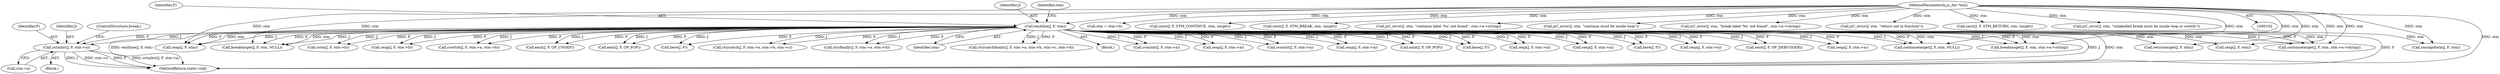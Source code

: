 digraph "0_ghostscript_5008105780c0b0182ea6eda83ad5598f225be3ee@pointer" {
"1000123" [label="(Call,cstmlist(J, F, stm->a))"];
"1000111" [label="(Call,emitline(J, F, stm))"];
"1000104" [label="(MethodParameterIn,js_Ast *stm)"];
"1000561" [label="(Call,breaktarget(J, F, stm, stm->a->string))"];
"1000647" [label="(Call,continuetarget(J, F, stm, NULL))"];
"1000513" [label="(Call,cstm(J, F, stm->b))"];
"1000104" [label="(MethodParameterIn,js_Ast *stm)"];
"1000414" [label="(Call,cexp(J, F, stm->b))"];
"1000492" [label="(Call,cswitch(J, F, stm->a, stm->b))"];
"1000126" [label="(Call,stm->a)"];
"1000622" [label="(Call,continuetarget(J, F, stm, stm->a->string))"];
"1000687" [label="(Call,emit(J, F, OP_UNDEF))"];
"1000693" [label="(Call,returntarget(J, F, stm))"];
"1000819" [label="(Call,cexp(J, F, stm))"];
"1000815" [label="(Call,emit(J, F, OP_POP))"];
"1000124" [label="(Identifier,J)"];
"1000225" [label="(Call,here(J, F))"];
"1000779" [label="(Call,ctrycatch(J, F, stm->a, stm->b, stm->c))"];
"1000793" [label="(Call,ctryfinally(J, F, stm->a, stm->d))"];
"1000114" [label="(Identifier,stm)"];
"1000113" [label="(Identifier,F)"];
"1000525" [label="(Call,stm = stm->b)"];
"1000834" [label="(MethodReturn,static void)"];
"1000112" [label="(Identifier,J)"];
"1000763" [label="(Call,ctrycatchfinally(J, F, stm->a, stm->b, stm->c, stm->d))"];
"1000105" [label="(Block,)"];
"1000146" [label="(Call,cvarinit(J, F, stm->a))"];
"1000716" [label="(Call,cexp(J, F, stm->a))"];
"1000659" [label="(Call,cexit(J, F, STM_CONTINUE, stm, target))"];
"1000314" [label="(Call,cvarinit(J, F, stm->a))"];
"1000129" [label="(ControlStructure,break;)"];
"1000598" [label="(Call,cexit(J, F, STM_BREAK, stm, target))"];
"1000634" [label="(Call,jsC_error(J, stm, \"continue label '%s' not found\", stm->a->string))"];
"1000199" [label="(Call,cexp(J, F, stm->a))"];
"1000825" [label="(Call,cexp(J, F, stm))"];
"1000111" [label="(Call,emitline(J, F, stm))"];
"1000586" [label="(Call,breaktarget(J, F, stm, NULL))"];
"1000655" [label="(Call,jsC_error(J, stm, \"continue must be inside loop\"))"];
"1000136" [label="(Call,emit(J, F, OP_POP))"];
"1000573" [label="(Call,jsC_error(J, stm, \"break label '%s' not found\", stm->a->string))"];
"1000119" [label="(Block,)"];
"1000264" [label="(Call,here(J, F))"];
"1000159" [label="(Call,cexp(J, F, stm->a))"];
"1000117" [label="(Identifier,stm)"];
"1000680" [label="(Call,cexp(J, F, stm->a))"];
"1000123" [label="(Call,cstmlist(J, F, stm->a))"];
"1000700" [label="(Call,jsC_error(J, stm, \"return not in function\"))"];
"1000704" [label="(Call,cexit(J, F, STM_RETURN, stm, target))"];
"1000125" [label="(Identifier,F)"];
"1000594" [label="(Call,jsC_error(J, stm, \"unlabelled break must be inside loop or switch\"))"];
"1000339" [label="(Call,here(J, F))"];
"1000327" [label="(Call,cexp(J, F, stm->a))"];
"1000804" [label="(Call,emit(J, F, OP_DEBUGGER))"];
"1000728" [label="(Call,cexp(J, F, stm->a))"];
"1000440" [label="(Call,cassignforin(J, F, stm))"];
"1000123" -> "1000119"  [label="AST: "];
"1000123" -> "1000126"  [label="CFG: "];
"1000124" -> "1000123"  [label="AST: "];
"1000125" -> "1000123"  [label="AST: "];
"1000126" -> "1000123"  [label="AST: "];
"1000129" -> "1000123"  [label="CFG: "];
"1000123" -> "1000834"  [label="DDG: stm->a"];
"1000123" -> "1000834"  [label="DDG: F"];
"1000123" -> "1000834"  [label="DDG: cstmlist(J, F, stm->a)"];
"1000123" -> "1000834"  [label="DDG: J"];
"1000111" -> "1000123"  [label="DDG: J"];
"1000111" -> "1000123"  [label="DDG: F"];
"1000111" -> "1000105"  [label="AST: "];
"1000111" -> "1000114"  [label="CFG: "];
"1000112" -> "1000111"  [label="AST: "];
"1000113" -> "1000111"  [label="AST: "];
"1000114" -> "1000111"  [label="AST: "];
"1000117" -> "1000111"  [label="CFG: "];
"1000111" -> "1000834"  [label="DDG: stm"];
"1000111" -> "1000834"  [label="DDG: J"];
"1000111" -> "1000834"  [label="DDG: F"];
"1000111" -> "1000834"  [label="DDG: emitline(J, F, stm)"];
"1000104" -> "1000111"  [label="DDG: stm"];
"1000111" -> "1000136"  [label="DDG: J"];
"1000111" -> "1000136"  [label="DDG: F"];
"1000111" -> "1000146"  [label="DDG: J"];
"1000111" -> "1000146"  [label="DDG: F"];
"1000111" -> "1000159"  [label="DDG: J"];
"1000111" -> "1000159"  [label="DDG: F"];
"1000111" -> "1000199"  [label="DDG: J"];
"1000111" -> "1000199"  [label="DDG: F"];
"1000111" -> "1000225"  [label="DDG: J"];
"1000111" -> "1000225"  [label="DDG: F"];
"1000111" -> "1000264"  [label="DDG: J"];
"1000111" -> "1000264"  [label="DDG: F"];
"1000111" -> "1000314"  [label="DDG: J"];
"1000111" -> "1000314"  [label="DDG: F"];
"1000111" -> "1000327"  [label="DDG: J"];
"1000111" -> "1000327"  [label="DDG: F"];
"1000111" -> "1000339"  [label="DDG: J"];
"1000111" -> "1000339"  [label="DDG: F"];
"1000111" -> "1000414"  [label="DDG: J"];
"1000111" -> "1000414"  [label="DDG: F"];
"1000111" -> "1000440"  [label="DDG: stm"];
"1000111" -> "1000492"  [label="DDG: J"];
"1000111" -> "1000492"  [label="DDG: F"];
"1000111" -> "1000513"  [label="DDG: J"];
"1000111" -> "1000513"  [label="DDG: F"];
"1000111" -> "1000561"  [label="DDG: J"];
"1000111" -> "1000561"  [label="DDG: F"];
"1000111" -> "1000561"  [label="DDG: stm"];
"1000111" -> "1000586"  [label="DDG: J"];
"1000111" -> "1000586"  [label="DDG: F"];
"1000111" -> "1000586"  [label="DDG: stm"];
"1000111" -> "1000622"  [label="DDG: J"];
"1000111" -> "1000622"  [label="DDG: F"];
"1000111" -> "1000622"  [label="DDG: stm"];
"1000111" -> "1000647"  [label="DDG: J"];
"1000111" -> "1000647"  [label="DDG: F"];
"1000111" -> "1000647"  [label="DDG: stm"];
"1000111" -> "1000680"  [label="DDG: J"];
"1000111" -> "1000680"  [label="DDG: F"];
"1000111" -> "1000687"  [label="DDG: J"];
"1000111" -> "1000687"  [label="DDG: F"];
"1000111" -> "1000693"  [label="DDG: stm"];
"1000111" -> "1000716"  [label="DDG: J"];
"1000111" -> "1000716"  [label="DDG: F"];
"1000111" -> "1000728"  [label="DDG: J"];
"1000111" -> "1000728"  [label="DDG: F"];
"1000111" -> "1000763"  [label="DDG: J"];
"1000111" -> "1000763"  [label="DDG: F"];
"1000111" -> "1000779"  [label="DDG: J"];
"1000111" -> "1000779"  [label="DDG: F"];
"1000111" -> "1000793"  [label="DDG: J"];
"1000111" -> "1000793"  [label="DDG: F"];
"1000111" -> "1000804"  [label="DDG: J"];
"1000111" -> "1000804"  [label="DDG: F"];
"1000111" -> "1000815"  [label="DDG: J"];
"1000111" -> "1000815"  [label="DDG: F"];
"1000111" -> "1000819"  [label="DDG: stm"];
"1000111" -> "1000825"  [label="DDG: J"];
"1000111" -> "1000825"  [label="DDG: F"];
"1000111" -> "1000825"  [label="DDG: stm"];
"1000104" -> "1000102"  [label="AST: "];
"1000104" -> "1000834"  [label="DDG: stm"];
"1000104" -> "1000440"  [label="DDG: stm"];
"1000104" -> "1000525"  [label="DDG: stm"];
"1000104" -> "1000561"  [label="DDG: stm"];
"1000104" -> "1000573"  [label="DDG: stm"];
"1000104" -> "1000586"  [label="DDG: stm"];
"1000104" -> "1000594"  [label="DDG: stm"];
"1000104" -> "1000598"  [label="DDG: stm"];
"1000104" -> "1000622"  [label="DDG: stm"];
"1000104" -> "1000634"  [label="DDG: stm"];
"1000104" -> "1000647"  [label="DDG: stm"];
"1000104" -> "1000655"  [label="DDG: stm"];
"1000104" -> "1000659"  [label="DDG: stm"];
"1000104" -> "1000693"  [label="DDG: stm"];
"1000104" -> "1000700"  [label="DDG: stm"];
"1000104" -> "1000704"  [label="DDG: stm"];
"1000104" -> "1000819"  [label="DDG: stm"];
"1000104" -> "1000825"  [label="DDG: stm"];
}
